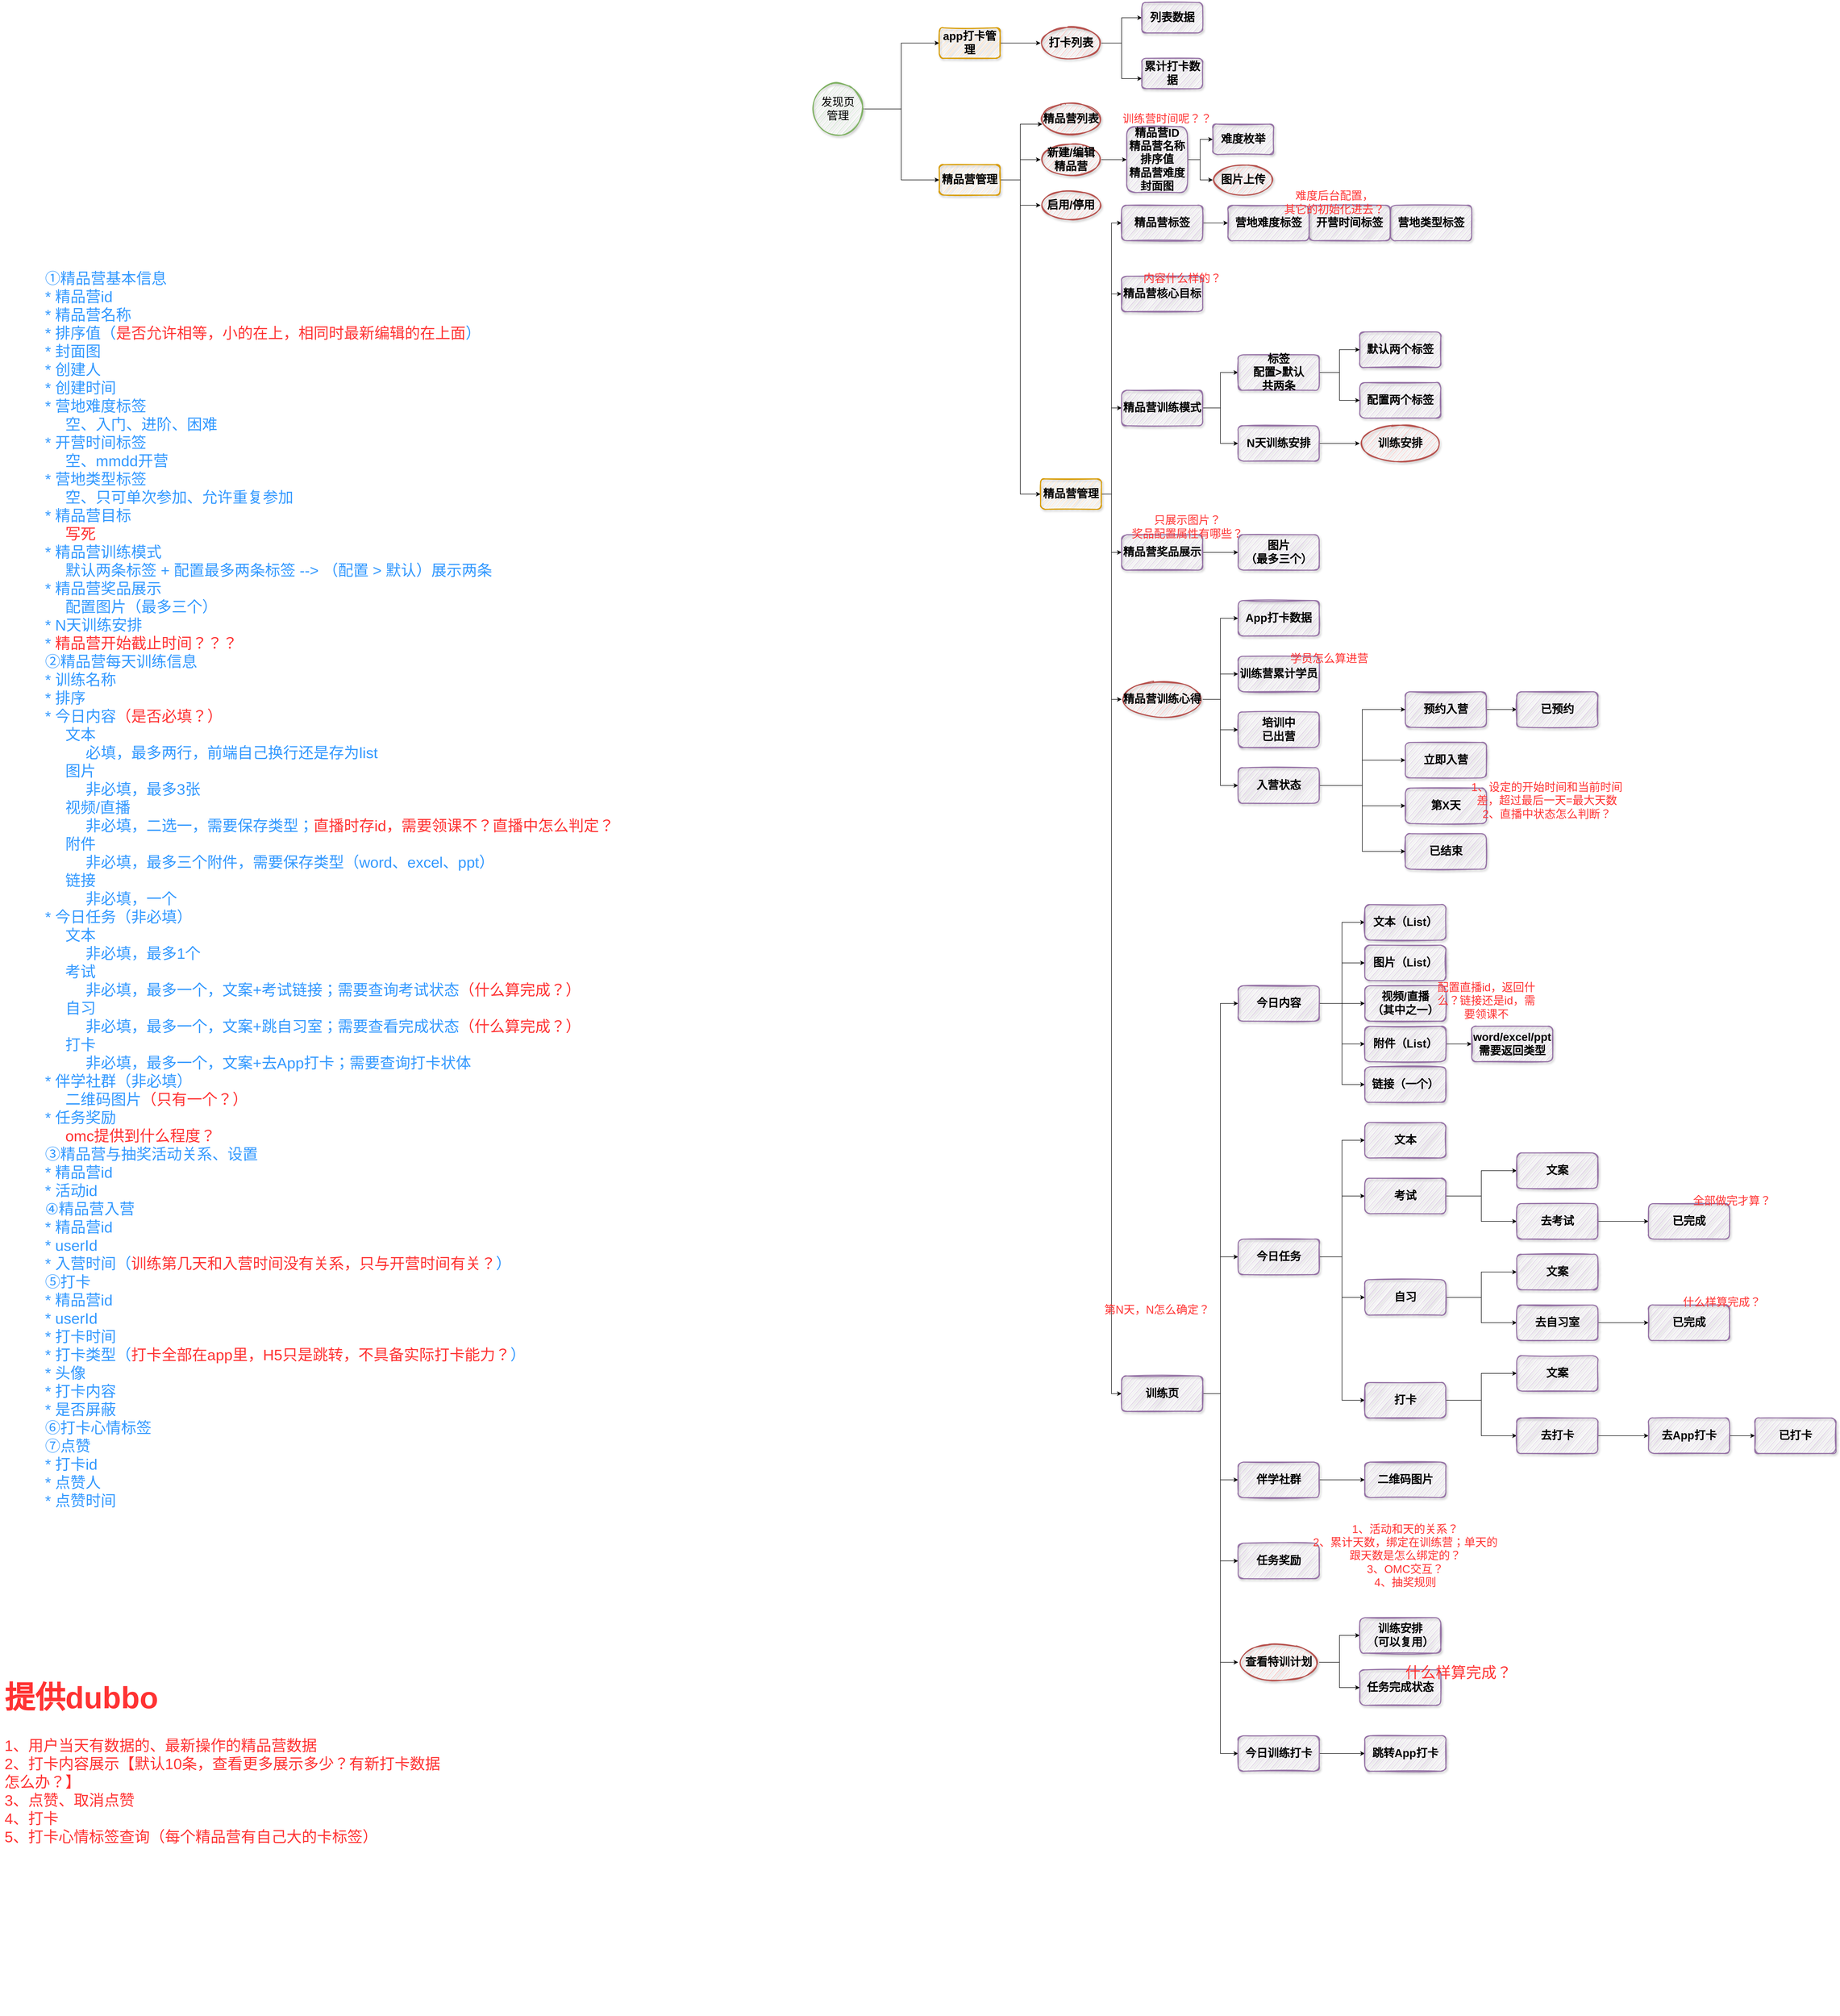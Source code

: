 <mxfile version="16.5.6" type="github">
  <diagram id="2Vl-29mJTYHd3rG5gsJs" name="Page-1">
    <mxGraphModel dx="3231" dy="913" grid="1" gridSize="10" guides="1" tooltips="1" connect="1" arrows="1" fold="1" page="1" pageScale="1" pageWidth="827" pageHeight="1169" math="0" shadow="0">
      <root>
        <mxCell id="0" />
        <mxCell id="1" parent="0" />
        <mxCell id="tsZCZAis8NTeMSvLRY_F-6" style="edgeStyle=orthogonalEdgeStyle;rounded=0;orthogonalLoop=1;jettySize=auto;html=1;exitX=1;exitY=0.5;exitDx=0;exitDy=0;exitPerimeter=0;entryX=0;entryY=0.5;entryDx=0;entryDy=0;fontSize=22;" edge="1" parent="1" source="tsZCZAis8NTeMSvLRY_F-12" target="tsZCZAis8NTeMSvLRY_F-4">
          <mxGeometry relative="1" as="geometry">
            <mxPoint x="690" y="630" as="sourcePoint" />
          </mxGeometry>
        </mxCell>
        <mxCell id="tsZCZAis8NTeMSvLRY_F-7" style="edgeStyle=orthogonalEdgeStyle;rounded=0;orthogonalLoop=1;jettySize=auto;html=1;exitX=1;exitY=0.5;exitDx=0;exitDy=0;exitPerimeter=0;entryX=0;entryY=0.5;entryDx=0;entryDy=0;fontSize=22;" edge="1" parent="1" source="tsZCZAis8NTeMSvLRY_F-12" target="tsZCZAis8NTeMSvLRY_F-2">
          <mxGeometry relative="1" as="geometry">
            <mxPoint x="690" y="630" as="sourcePoint" />
          </mxGeometry>
        </mxCell>
        <mxCell id="tsZCZAis8NTeMSvLRY_F-26" value="" style="edgeStyle=orthogonalEdgeStyle;rounded=0;orthogonalLoop=1;jettySize=auto;html=1;fontSize=22;" edge="1" parent="1" source="tsZCZAis8NTeMSvLRY_F-2" target="tsZCZAis8NTeMSvLRY_F-25">
          <mxGeometry relative="1" as="geometry">
            <Array as="points">
              <mxPoint x="920" y="810" />
              <mxPoint x="920" y="700" />
            </Array>
          </mxGeometry>
        </mxCell>
        <mxCell id="tsZCZAis8NTeMSvLRY_F-28" value="" style="edgeStyle=orthogonalEdgeStyle;rounded=0;orthogonalLoop=1;jettySize=auto;html=1;fontSize=22;" edge="1" parent="1" source="tsZCZAis8NTeMSvLRY_F-2" target="tsZCZAis8NTeMSvLRY_F-27">
          <mxGeometry relative="1" as="geometry" />
        </mxCell>
        <mxCell id="tsZCZAis8NTeMSvLRY_F-30" value="" style="edgeStyle=orthogonalEdgeStyle;rounded=0;orthogonalLoop=1;jettySize=auto;html=1;fontSize=22;" edge="1" parent="1" source="tsZCZAis8NTeMSvLRY_F-2" target="tsZCZAis8NTeMSvLRY_F-29">
          <mxGeometry relative="1" as="geometry">
            <Array as="points">
              <mxPoint x="920" y="810" />
              <mxPoint x="920" y="860" />
            </Array>
          </mxGeometry>
        </mxCell>
        <mxCell id="tsZCZAis8NTeMSvLRY_F-32" style="edgeStyle=orthogonalEdgeStyle;rounded=0;orthogonalLoop=1;jettySize=auto;html=1;exitX=1;exitY=0.5;exitDx=0;exitDy=0;fontSize=22;entryX=0;entryY=0.5;entryDx=0;entryDy=0;" edge="1" parent="1" source="tsZCZAis8NTeMSvLRY_F-2" target="tsZCZAis8NTeMSvLRY_F-33">
          <mxGeometry relative="1" as="geometry">
            <mxPoint x="960" y="940" as="targetPoint" />
          </mxGeometry>
        </mxCell>
        <mxCell id="tsZCZAis8NTeMSvLRY_F-2" value="精品营管理" style="rounded=1;whiteSpace=wrap;html=1;fillColor=#ffe6cc;strokeColor=#d79b00;strokeWidth=2;gradientColor=none;shadow=1;sketch=1;fontStyle=1;fontSize=22;" vertex="1" parent="1">
          <mxGeometry x="760" y="780" width="120" height="60" as="geometry" />
        </mxCell>
        <mxCell id="tsZCZAis8NTeMSvLRY_F-14" value="" style="edgeStyle=orthogonalEdgeStyle;rounded=0;orthogonalLoop=1;jettySize=auto;html=1;fontSize=22;" edge="1" parent="1" source="tsZCZAis8NTeMSvLRY_F-4" target="tsZCZAis8NTeMSvLRY_F-13">
          <mxGeometry relative="1" as="geometry" />
        </mxCell>
        <mxCell id="tsZCZAis8NTeMSvLRY_F-4" value="app打卡管理" style="rounded=1;whiteSpace=wrap;html=1;fontSize=22;fillColor=#ffe6cc;strokeColor=#d79b00;strokeWidth=2;gradientColor=none;shadow=1;sketch=1;fontStyle=1;" vertex="1" parent="1">
          <mxGeometry x="760" y="510" width="120" height="60" as="geometry" />
        </mxCell>
        <mxCell id="tsZCZAis8NTeMSvLRY_F-12" value="发现页&lt;br&gt;管理" style="strokeWidth=2;html=1;shape=mxgraph.flowchart.start_2;whiteSpace=wrap;shadow=1;sketch=1;fontSize=22;fillColor=#d5e8d4;strokeColor=#82b366;" vertex="1" parent="1">
          <mxGeometry x="510" y="620" width="100" height="100" as="geometry" />
        </mxCell>
        <mxCell id="tsZCZAis8NTeMSvLRY_F-16" value="" style="edgeStyle=orthogonalEdgeStyle;rounded=0;orthogonalLoop=1;jettySize=auto;html=1;fontSize=22;" edge="1" parent="1" source="tsZCZAis8NTeMSvLRY_F-13" target="tsZCZAis8NTeMSvLRY_F-15">
          <mxGeometry relative="1" as="geometry" />
        </mxCell>
        <mxCell id="tsZCZAis8NTeMSvLRY_F-18" value="" style="edgeStyle=orthogonalEdgeStyle;rounded=0;orthogonalLoop=1;jettySize=auto;html=1;fontSize=22;" edge="1" parent="1" source="tsZCZAis8NTeMSvLRY_F-13" target="tsZCZAis8NTeMSvLRY_F-17">
          <mxGeometry relative="1" as="geometry">
            <Array as="points">
              <mxPoint x="1120" y="540" />
              <mxPoint x="1120" y="610" />
            </Array>
          </mxGeometry>
        </mxCell>
        <mxCell id="tsZCZAis8NTeMSvLRY_F-13" value="打卡列表" style="ellipse;whiteSpace=wrap;html=1;fontSize=22;fillColor=#f8cecc;strokeColor=#b85450;rounded=1;strokeWidth=2;shadow=1;sketch=1;fontStyle=1;" vertex="1" parent="1">
          <mxGeometry x="960" y="510" width="120" height="60" as="geometry" />
        </mxCell>
        <mxCell id="tsZCZAis8NTeMSvLRY_F-15" value="列表数据" style="whiteSpace=wrap;html=1;fontSize=22;fillColor=#e1d5e7;strokeColor=#9673a6;rounded=1;strokeWidth=2;shadow=1;sketch=1;fontStyle=1;" vertex="1" parent="1">
          <mxGeometry x="1160" y="460" width="120" height="60" as="geometry" />
        </mxCell>
        <mxCell id="tsZCZAis8NTeMSvLRY_F-17" value="累计打卡数据" style="whiteSpace=wrap;html=1;fontSize=22;fillColor=#e1d5e7;strokeColor=#9673a6;rounded=1;strokeWidth=2;shadow=1;sketch=1;fontStyle=1;" vertex="1" parent="1">
          <mxGeometry x="1160" y="570" width="120" height="60" as="geometry" />
        </mxCell>
        <mxCell id="tsZCZAis8NTeMSvLRY_F-25" value="精品营列表" style="ellipse;whiteSpace=wrap;html=1;fontSize=22;fillColor=#f8cecc;strokeColor=#b85450;rounded=1;strokeWidth=2;shadow=1;sketch=1;fontStyle=1;" vertex="1" parent="1">
          <mxGeometry x="960" y="660" width="120" height="60" as="geometry" />
        </mxCell>
        <mxCell id="tsZCZAis8NTeMSvLRY_F-38" style="edgeStyle=orthogonalEdgeStyle;rounded=0;orthogonalLoop=1;jettySize=auto;html=1;exitX=1;exitY=0.5;exitDx=0;exitDy=0;fontSize=22;" edge="1" parent="1" source="tsZCZAis8NTeMSvLRY_F-27" target="tsZCZAis8NTeMSvLRY_F-35">
          <mxGeometry relative="1" as="geometry" />
        </mxCell>
        <mxCell id="tsZCZAis8NTeMSvLRY_F-27" value="新建/编辑&lt;br&gt;精品营" style="ellipse;whiteSpace=wrap;html=1;fontSize=22;fillColor=#f8cecc;strokeColor=#b85450;rounded=1;strokeWidth=2;shadow=1;sketch=1;fontStyle=1;" vertex="1" parent="1">
          <mxGeometry x="960" y="740" width="120" height="60" as="geometry" />
        </mxCell>
        <mxCell id="tsZCZAis8NTeMSvLRY_F-29" value="启用/停用" style="ellipse;whiteSpace=wrap;html=1;fontSize=22;fillColor=#f8cecc;strokeColor=#b85450;rounded=1;strokeWidth=2;shadow=1;sketch=1;fontStyle=1;" vertex="1" parent="1">
          <mxGeometry x="960" y="830" width="120" height="60" as="geometry" />
        </mxCell>
        <mxCell id="tsZCZAis8NTeMSvLRY_F-93" style="edgeStyle=orthogonalEdgeStyle;rounded=0;orthogonalLoop=1;jettySize=auto;html=1;exitX=1;exitY=0.5;exitDx=0;exitDy=0;entryX=0;entryY=0.5;entryDx=0;entryDy=0;fontSize=22;fontColor=#FF3333;" edge="1" parent="1" source="tsZCZAis8NTeMSvLRY_F-33" target="tsZCZAis8NTeMSvLRY_F-45">
          <mxGeometry relative="1" as="geometry" />
        </mxCell>
        <mxCell id="tsZCZAis8NTeMSvLRY_F-94" style="edgeStyle=orthogonalEdgeStyle;rounded=0;orthogonalLoop=1;jettySize=auto;html=1;exitX=1;exitY=0.5;exitDx=0;exitDy=0;entryX=0;entryY=0.5;entryDx=0;entryDy=0;fontSize=22;fontColor=#FF3333;" edge="1" parent="1" source="tsZCZAis8NTeMSvLRY_F-33" target="tsZCZAis8NTeMSvLRY_F-41">
          <mxGeometry relative="1" as="geometry" />
        </mxCell>
        <mxCell id="tsZCZAis8NTeMSvLRY_F-95" style="edgeStyle=orthogonalEdgeStyle;rounded=0;orthogonalLoop=1;jettySize=auto;html=1;exitX=1;exitY=0.5;exitDx=0;exitDy=0;entryX=0;entryY=0.5;entryDx=0;entryDy=0;fontSize=22;fontColor=#FF3333;" edge="1" parent="1" source="tsZCZAis8NTeMSvLRY_F-33" target="tsZCZAis8NTeMSvLRY_F-42">
          <mxGeometry relative="1" as="geometry" />
        </mxCell>
        <mxCell id="tsZCZAis8NTeMSvLRY_F-96" style="edgeStyle=orthogonalEdgeStyle;rounded=0;orthogonalLoop=1;jettySize=auto;html=1;exitX=1;exitY=0.5;exitDx=0;exitDy=0;entryX=0;entryY=0.5;entryDx=0;entryDy=0;fontSize=22;fontColor=#FF3333;" edge="1" parent="1" source="tsZCZAis8NTeMSvLRY_F-33" target="tsZCZAis8NTeMSvLRY_F-43">
          <mxGeometry relative="1" as="geometry" />
        </mxCell>
        <mxCell id="tsZCZAis8NTeMSvLRY_F-97" style="edgeStyle=orthogonalEdgeStyle;rounded=0;orthogonalLoop=1;jettySize=auto;html=1;exitX=1;exitY=0.5;exitDx=0;exitDy=0;entryX=0;entryY=0.5;entryDx=0;entryDy=0;fontSize=22;fontColor=#FF3333;" edge="1" parent="1" source="tsZCZAis8NTeMSvLRY_F-33" target="tsZCZAis8NTeMSvLRY_F-68">
          <mxGeometry relative="1" as="geometry" />
        </mxCell>
        <mxCell id="tsZCZAis8NTeMSvLRY_F-171" style="edgeStyle=orthogonalEdgeStyle;rounded=0;orthogonalLoop=1;jettySize=auto;html=1;exitX=1;exitY=0.5;exitDx=0;exitDy=0;entryX=0;entryY=0.5;entryDx=0;entryDy=0;fontSize=22;fontColor=#FF3333;" edge="1" parent="1" source="tsZCZAis8NTeMSvLRY_F-33" target="tsZCZAis8NTeMSvLRY_F-99">
          <mxGeometry relative="1" as="geometry" />
        </mxCell>
        <mxCell id="tsZCZAis8NTeMSvLRY_F-33" value="&lt;span&gt;精品营管理&lt;/span&gt;" style="rounded=1;whiteSpace=wrap;html=1;fontSize=22;fillColor=#ffe6cc;strokeColor=#d79b00;strokeWidth=2;gradientColor=none;shadow=1;sketch=1;fontStyle=1;" vertex="1" parent="1">
          <mxGeometry x="960" y="1400" width="120" height="60" as="geometry" />
        </mxCell>
        <mxCell id="tsZCZAis8NTeMSvLRY_F-39" style="edgeStyle=orthogonalEdgeStyle;rounded=0;orthogonalLoop=1;jettySize=auto;html=1;exitX=1;exitY=0.5;exitDx=0;exitDy=0;entryX=0;entryY=0.5;entryDx=0;entryDy=0;fontSize=22;" edge="1" parent="1" source="tsZCZAis8NTeMSvLRY_F-35" target="tsZCZAis8NTeMSvLRY_F-37">
          <mxGeometry relative="1" as="geometry" />
        </mxCell>
        <mxCell id="tsZCZAis8NTeMSvLRY_F-40" style="edgeStyle=orthogonalEdgeStyle;rounded=0;orthogonalLoop=1;jettySize=auto;html=1;exitX=1;exitY=0.5;exitDx=0;exitDy=0;entryX=0;entryY=0.5;entryDx=0;entryDy=0;fontSize=22;" edge="1" parent="1" source="tsZCZAis8NTeMSvLRY_F-35" target="tsZCZAis8NTeMSvLRY_F-36">
          <mxGeometry relative="1" as="geometry" />
        </mxCell>
        <mxCell id="tsZCZAis8NTeMSvLRY_F-35" value="精品营ID&lt;br&gt;精品营名称&lt;br&gt;排序值&lt;br&gt;精品营难度&lt;br&gt;封面图" style="whiteSpace=wrap;html=1;fontSize=22;fillColor=#e1d5e7;strokeColor=#9673a6;rounded=1;strokeWidth=2;shadow=1;sketch=1;fontStyle=1;" vertex="1" parent="1">
          <mxGeometry x="1130" y="705" width="120" height="130" as="geometry" />
        </mxCell>
        <mxCell id="tsZCZAis8NTeMSvLRY_F-36" value="图片上传" style="ellipse;whiteSpace=wrap;html=1;fontSize=22;fillColor=#f8cecc;strokeColor=#b85450;rounded=1;strokeWidth=2;shadow=1;sketch=1;fontStyle=1;" vertex="1" parent="1">
          <mxGeometry x="1300" y="780" width="120" height="60" as="geometry" />
        </mxCell>
        <mxCell id="tsZCZAis8NTeMSvLRY_F-37" value="难度枚举" style="whiteSpace=wrap;html=1;fontSize=22;fillColor=#e1d5e7;strokeColor=#9673a6;rounded=1;strokeWidth=2;shadow=1;sketch=1;fontStyle=1;" vertex="1" parent="1">
          <mxGeometry x="1300" y="700" width="120" height="60" as="geometry" />
        </mxCell>
        <mxCell id="tsZCZAis8NTeMSvLRY_F-41" value="精品营核心目标" style="whiteSpace=wrap;html=1;fontSize=22;fillColor=#e1d5e7;strokeColor=#9673a6;rounded=1;strokeWidth=2;shadow=1;sketch=1;fontStyle=1;" vertex="1" parent="1">
          <mxGeometry x="1120" y="1000" width="160" height="70" as="geometry" />
        </mxCell>
        <mxCell id="tsZCZAis8NTeMSvLRY_F-59" style="edgeStyle=orthogonalEdgeStyle;rounded=0;orthogonalLoop=1;jettySize=auto;html=1;exitX=1;exitY=0.5;exitDx=0;exitDy=0;entryX=0;entryY=0.5;entryDx=0;entryDy=0;fontSize=22;fontColor=#FF3333;" edge="1" parent="1" source="tsZCZAis8NTeMSvLRY_F-42" target="tsZCZAis8NTeMSvLRY_F-55">
          <mxGeometry relative="1" as="geometry" />
        </mxCell>
        <mxCell id="tsZCZAis8NTeMSvLRY_F-60" style="edgeStyle=orthogonalEdgeStyle;rounded=0;orthogonalLoop=1;jettySize=auto;html=1;exitX=1;exitY=0.5;exitDx=0;exitDy=0;entryX=0;entryY=0.5;entryDx=0;entryDy=0;fontSize=22;fontColor=#FF3333;" edge="1" parent="1" source="tsZCZAis8NTeMSvLRY_F-42" target="tsZCZAis8NTeMSvLRY_F-58">
          <mxGeometry relative="1" as="geometry" />
        </mxCell>
        <mxCell id="tsZCZAis8NTeMSvLRY_F-42" value="精品营训练模式" style="whiteSpace=wrap;html=1;fontSize=22;fillColor=#e1d5e7;strokeColor=#9673a6;rounded=1;strokeWidth=2;shadow=1;sketch=1;fontStyle=1;" vertex="1" parent="1">
          <mxGeometry x="1120" y="1225" width="160" height="70" as="geometry" />
        </mxCell>
        <mxCell id="tsZCZAis8NTeMSvLRY_F-62" style="edgeStyle=orthogonalEdgeStyle;rounded=0;orthogonalLoop=1;jettySize=auto;html=1;exitX=1;exitY=0.5;exitDx=0;exitDy=0;entryX=0;entryY=0.5;entryDx=0;entryDy=0;fontSize=22;fontColor=#FF3333;" edge="1" parent="1" source="tsZCZAis8NTeMSvLRY_F-43" target="tsZCZAis8NTeMSvLRY_F-61">
          <mxGeometry relative="1" as="geometry" />
        </mxCell>
        <mxCell id="tsZCZAis8NTeMSvLRY_F-43" value="精品营奖品展示" style="whiteSpace=wrap;html=1;fontSize=22;fillColor=#e1d5e7;strokeColor=#9673a6;rounded=1;strokeWidth=2;shadow=1;sketch=1;fontStyle=1;" vertex="1" parent="1">
          <mxGeometry x="1120" y="1510" width="160" height="70" as="geometry" />
        </mxCell>
        <mxCell id="tsZCZAis8NTeMSvLRY_F-49" value="" style="edgeStyle=orthogonalEdgeStyle;rounded=0;orthogonalLoop=1;jettySize=auto;html=1;fontSize=22;" edge="1" parent="1" source="tsZCZAis8NTeMSvLRY_F-45" target="tsZCZAis8NTeMSvLRY_F-46">
          <mxGeometry relative="1" as="geometry" />
        </mxCell>
        <mxCell id="tsZCZAis8NTeMSvLRY_F-45" value="精品营标签" style="whiteSpace=wrap;html=1;fontSize=22;fillColor=#e1d5e7;strokeColor=#9673a6;rounded=1;strokeWidth=2;shadow=1;sketch=1;fontStyle=1;" vertex="1" parent="1">
          <mxGeometry x="1120" y="860" width="160" height="70" as="geometry" />
        </mxCell>
        <mxCell id="tsZCZAis8NTeMSvLRY_F-46" value="营地难度标签" style="whiteSpace=wrap;html=1;fontSize=22;fillColor=#e1d5e7;strokeColor=#9673a6;rounded=1;strokeWidth=2;shadow=1;sketch=1;fontStyle=1;" vertex="1" parent="1">
          <mxGeometry x="1330" y="860" width="160" height="70" as="geometry" />
        </mxCell>
        <mxCell id="tsZCZAis8NTeMSvLRY_F-47" value="开营时间标签" style="whiteSpace=wrap;html=1;fontSize=22;fillColor=#e1d5e7;strokeColor=#9673a6;rounded=1;strokeWidth=2;shadow=1;sketch=1;fontStyle=1;" vertex="1" parent="1">
          <mxGeometry x="1490" y="860" width="160" height="70" as="geometry" />
        </mxCell>
        <mxCell id="tsZCZAis8NTeMSvLRY_F-48" value="营地类型标签" style="whiteSpace=wrap;html=1;fontSize=22;fillColor=#e1d5e7;strokeColor=#9673a6;rounded=1;strokeWidth=2;shadow=1;sketch=1;fontStyle=1;" vertex="1" parent="1">
          <mxGeometry x="1651" y="860" width="160" height="70" as="geometry" />
        </mxCell>
        <mxCell id="tsZCZAis8NTeMSvLRY_F-50" value="&lt;font color=&quot;#ff3333&quot;&gt;难度后台配置，&lt;br&gt;其它的初始化进去？&lt;/font&gt;" style="text;html=1;strokeColor=none;fillColor=none;align=center;verticalAlign=middle;whiteSpace=wrap;rounded=0;shadow=1;sketch=1;fontSize=22;" vertex="1" parent="1">
          <mxGeometry x="1430" y="850" width="220" height="10" as="geometry" />
        </mxCell>
        <mxCell id="tsZCZAis8NTeMSvLRY_F-51" style="edgeStyle=orthogonalEdgeStyle;rounded=0;orthogonalLoop=1;jettySize=auto;html=1;exitX=0.5;exitY=1;exitDx=0;exitDy=0;fontSize=22;fontColor=#FF3333;" edge="1" parent="1" source="tsZCZAis8NTeMSvLRY_F-50" target="tsZCZAis8NTeMSvLRY_F-50">
          <mxGeometry relative="1" as="geometry" />
        </mxCell>
        <mxCell id="tsZCZAis8NTeMSvLRY_F-52" value="&lt;font color=&quot;#ff3333&quot;&gt;内容什么样的？&lt;/font&gt;" style="text;html=1;strokeColor=none;fillColor=none;align=center;verticalAlign=middle;whiteSpace=wrap;rounded=0;shadow=1;sketch=1;fontSize=22;" vertex="1" parent="1">
          <mxGeometry x="1140" y="1000" width="200" height="10" as="geometry" />
        </mxCell>
        <mxCell id="tsZCZAis8NTeMSvLRY_F-53" value="默认两个标签" style="whiteSpace=wrap;html=1;fontSize=22;fillColor=#e1d5e7;strokeColor=#9673a6;rounded=1;strokeWidth=2;shadow=1;sketch=1;fontStyle=1;" vertex="1" parent="1">
          <mxGeometry x="1590" y="1110" width="160" height="70" as="geometry" />
        </mxCell>
        <mxCell id="tsZCZAis8NTeMSvLRY_F-54" value="配置两个标签" style="whiteSpace=wrap;html=1;fontSize=22;fillColor=#e1d5e7;strokeColor=#9673a6;rounded=1;strokeWidth=2;shadow=1;sketch=1;fontStyle=1;" vertex="1" parent="1">
          <mxGeometry x="1590" y="1210" width="160" height="70" as="geometry" />
        </mxCell>
        <mxCell id="tsZCZAis8NTeMSvLRY_F-56" style="edgeStyle=orthogonalEdgeStyle;rounded=0;orthogonalLoop=1;jettySize=auto;html=1;exitX=1;exitY=0.5;exitDx=0;exitDy=0;fontSize=22;fontColor=#FF3333;" edge="1" parent="1" source="tsZCZAis8NTeMSvLRY_F-55" target="tsZCZAis8NTeMSvLRY_F-53">
          <mxGeometry relative="1" as="geometry" />
        </mxCell>
        <mxCell id="tsZCZAis8NTeMSvLRY_F-57" style="edgeStyle=orthogonalEdgeStyle;rounded=0;orthogonalLoop=1;jettySize=auto;html=1;exitX=1;exitY=0.5;exitDx=0;exitDy=0;entryX=0;entryY=0.5;entryDx=0;entryDy=0;fontSize=22;fontColor=#FF3333;" edge="1" parent="1" source="tsZCZAis8NTeMSvLRY_F-55" target="tsZCZAis8NTeMSvLRY_F-54">
          <mxGeometry relative="1" as="geometry" />
        </mxCell>
        <mxCell id="tsZCZAis8NTeMSvLRY_F-55" value="标签&lt;br&gt;配置&amp;gt;默认&lt;br&gt;共两条" style="whiteSpace=wrap;html=1;fontSize=22;fillColor=#e1d5e7;strokeColor=#9673a6;rounded=1;strokeWidth=2;shadow=1;sketch=1;fontStyle=1;" vertex="1" parent="1">
          <mxGeometry x="1350" y="1155" width="160" height="70" as="geometry" />
        </mxCell>
        <mxCell id="tsZCZAis8NTeMSvLRY_F-92" style="edgeStyle=orthogonalEdgeStyle;rounded=0;orthogonalLoop=1;jettySize=auto;html=1;exitX=1;exitY=0.5;exitDx=0;exitDy=0;entryX=0;entryY=0.5;entryDx=0;entryDy=0;fontSize=22;fontColor=#FF3333;" edge="1" parent="1" source="tsZCZAis8NTeMSvLRY_F-58" target="tsZCZAis8NTeMSvLRY_F-91">
          <mxGeometry relative="1" as="geometry" />
        </mxCell>
        <mxCell id="tsZCZAis8NTeMSvLRY_F-58" value="N天训练安排" style="whiteSpace=wrap;html=1;fontSize=22;fillColor=#e1d5e7;strokeColor=#9673a6;rounded=1;strokeWidth=2;shadow=1;sketch=1;fontStyle=1;" vertex="1" parent="1">
          <mxGeometry x="1350" y="1295" width="160" height="70" as="geometry" />
        </mxCell>
        <mxCell id="tsZCZAis8NTeMSvLRY_F-61" value="图片&lt;br&gt;（最多三个）" style="whiteSpace=wrap;html=1;fontSize=22;fillColor=#e1d5e7;strokeColor=#9673a6;rounded=1;strokeWidth=2;shadow=1;sketch=1;fontStyle=1;" vertex="1" parent="1">
          <mxGeometry x="1350" y="1510" width="160" height="70" as="geometry" />
        </mxCell>
        <mxCell id="tsZCZAis8NTeMSvLRY_F-63" value="&lt;font color=&quot;#ff3333&quot;&gt;只展示图片？&lt;br&gt;奖品配置属性有哪些？&lt;br&gt;&lt;/font&gt;" style="text;html=1;strokeColor=none;fillColor=none;align=center;verticalAlign=middle;whiteSpace=wrap;rounded=0;shadow=1;sketch=1;fontSize=22;" vertex="1" parent="1">
          <mxGeometry x="1130" y="1490" width="240" height="10" as="geometry" />
        </mxCell>
        <mxCell id="tsZCZAis8NTeMSvLRY_F-72" style="edgeStyle=orthogonalEdgeStyle;rounded=0;orthogonalLoop=1;jettySize=auto;html=1;exitX=1;exitY=0.5;exitDx=0;exitDy=0;entryX=0;entryY=0.5;entryDx=0;entryDy=0;fontSize=22;fontColor=#FF3333;" edge="1" parent="1" source="tsZCZAis8NTeMSvLRY_F-68" target="tsZCZAis8NTeMSvLRY_F-69">
          <mxGeometry relative="1" as="geometry" />
        </mxCell>
        <mxCell id="tsZCZAis8NTeMSvLRY_F-73" style="edgeStyle=orthogonalEdgeStyle;rounded=0;orthogonalLoop=1;jettySize=auto;html=1;exitX=1;exitY=0.5;exitDx=0;exitDy=0;fontSize=22;fontColor=#FF3333;" edge="1" parent="1" source="tsZCZAis8NTeMSvLRY_F-68" target="tsZCZAis8NTeMSvLRY_F-70">
          <mxGeometry relative="1" as="geometry" />
        </mxCell>
        <mxCell id="tsZCZAis8NTeMSvLRY_F-75" style="edgeStyle=orthogonalEdgeStyle;rounded=0;orthogonalLoop=1;jettySize=auto;html=1;exitX=1;exitY=0.5;exitDx=0;exitDy=0;entryX=0;entryY=0.5;entryDx=0;entryDy=0;fontSize=22;fontColor=#FF3333;" edge="1" parent="1" source="tsZCZAis8NTeMSvLRY_F-68" target="tsZCZAis8NTeMSvLRY_F-74">
          <mxGeometry relative="1" as="geometry" />
        </mxCell>
        <mxCell id="tsZCZAis8NTeMSvLRY_F-84" style="edgeStyle=orthogonalEdgeStyle;rounded=0;orthogonalLoop=1;jettySize=auto;html=1;exitX=1;exitY=0.5;exitDx=0;exitDy=0;entryX=0;entryY=0.5;entryDx=0;entryDy=0;fontSize=22;fontColor=#FF3333;" edge="1" parent="1" source="tsZCZAis8NTeMSvLRY_F-68" target="tsZCZAis8NTeMSvLRY_F-83">
          <mxGeometry relative="1" as="geometry" />
        </mxCell>
        <mxCell id="tsZCZAis8NTeMSvLRY_F-68" value="精品营训练心得" style="ellipse;whiteSpace=wrap;html=1;fontSize=22;fillColor=#f8cecc;strokeColor=#b85450;rounded=1;strokeWidth=2;shadow=1;sketch=1;fontStyle=1;" vertex="1" parent="1">
          <mxGeometry x="1120" y="1800" width="160" height="70" as="geometry" />
        </mxCell>
        <mxCell id="tsZCZAis8NTeMSvLRY_F-69" value="App打卡数据" style="whiteSpace=wrap;html=1;fontSize=22;fillColor=#e1d5e7;strokeColor=#9673a6;rounded=1;strokeWidth=2;shadow=1;sketch=1;fontStyle=1;" vertex="1" parent="1">
          <mxGeometry x="1350" y="1640" width="160" height="70" as="geometry" />
        </mxCell>
        <mxCell id="tsZCZAis8NTeMSvLRY_F-70" value="训练营累计学员" style="whiteSpace=wrap;html=1;fontSize=22;fillColor=#e1d5e7;strokeColor=#9673a6;rounded=1;strokeWidth=2;shadow=1;sketch=1;fontStyle=1;" vertex="1" parent="1">
          <mxGeometry x="1350" y="1750" width="160" height="70" as="geometry" />
        </mxCell>
        <mxCell id="tsZCZAis8NTeMSvLRY_F-71" value="学员怎么算进营" style="text;html=1;strokeColor=none;fillColor=none;align=center;verticalAlign=middle;whiteSpace=wrap;rounded=0;shadow=1;sketch=1;fontSize=22;fontColor=#FF3333;" vertex="1" parent="1">
          <mxGeometry x="1450" y="1740" width="160" height="30" as="geometry" />
        </mxCell>
        <mxCell id="tsZCZAis8NTeMSvLRY_F-74" value="培训中&lt;br&gt;已出营" style="whiteSpace=wrap;html=1;fontSize=22;fillColor=#e1d5e7;strokeColor=#9673a6;rounded=1;strokeWidth=2;shadow=1;sketch=1;fontStyle=1;" vertex="1" parent="1">
          <mxGeometry x="1350" y="1860" width="160" height="70" as="geometry" />
        </mxCell>
        <mxCell id="tsZCZAis8NTeMSvLRY_F-89" style="edgeStyle=orthogonalEdgeStyle;rounded=0;orthogonalLoop=1;jettySize=auto;html=1;exitX=1;exitY=0.5;exitDx=0;exitDy=0;fontSize=22;fontColor=#FF3333;" edge="1" parent="1" source="tsZCZAis8NTeMSvLRY_F-76" target="tsZCZAis8NTeMSvLRY_F-80">
          <mxGeometry relative="1" as="geometry" />
        </mxCell>
        <mxCell id="tsZCZAis8NTeMSvLRY_F-76" value="预约入营" style="whiteSpace=wrap;html=1;fontSize=22;fillColor=#e1d5e7;strokeColor=#9673a6;rounded=1;strokeWidth=2;shadow=1;sketch=1;fontStyle=1;" vertex="1" parent="1">
          <mxGeometry x="1680" y="1820" width="160" height="70" as="geometry" />
        </mxCell>
        <mxCell id="tsZCZAis8NTeMSvLRY_F-77" value="立即入营" style="whiteSpace=wrap;html=1;fontSize=22;fillColor=#e1d5e7;strokeColor=#9673a6;rounded=1;strokeWidth=2;shadow=1;sketch=1;fontStyle=1;" vertex="1" parent="1">
          <mxGeometry x="1680" y="1920" width="160" height="70" as="geometry" />
        </mxCell>
        <mxCell id="tsZCZAis8NTeMSvLRY_F-78" value="第X天" style="whiteSpace=wrap;html=1;fontSize=22;fillColor=#e1d5e7;strokeColor=#9673a6;rounded=1;strokeWidth=2;shadow=1;sketch=1;fontStyle=1;" vertex="1" parent="1">
          <mxGeometry x="1680" y="2010" width="160" height="70" as="geometry" />
        </mxCell>
        <mxCell id="tsZCZAis8NTeMSvLRY_F-79" value="已结束" style="whiteSpace=wrap;html=1;fontSize=22;fillColor=#e1d5e7;strokeColor=#9673a6;rounded=1;strokeWidth=2;shadow=1;sketch=1;fontStyle=1;" vertex="1" parent="1">
          <mxGeometry x="1680" y="2100" width="160" height="70" as="geometry" />
        </mxCell>
        <mxCell id="tsZCZAis8NTeMSvLRY_F-80" value="已预约" style="whiteSpace=wrap;html=1;fontSize=22;fillColor=#e1d5e7;strokeColor=#9673a6;rounded=1;strokeWidth=2;shadow=1;sketch=1;fontStyle=1;" vertex="1" parent="1">
          <mxGeometry x="1900" y="1820" width="160" height="70" as="geometry" />
        </mxCell>
        <mxCell id="tsZCZAis8NTeMSvLRY_F-82" value="训练营时间呢？？" style="text;html=1;strokeColor=none;fillColor=none;align=center;verticalAlign=middle;whiteSpace=wrap;rounded=0;shadow=1;sketch=1;fontSize=22;fontColor=#FF3333;" vertex="1" parent="1">
          <mxGeometry x="1120" y="690" width="180" as="geometry" />
        </mxCell>
        <mxCell id="tsZCZAis8NTeMSvLRY_F-85" style="edgeStyle=orthogonalEdgeStyle;rounded=0;orthogonalLoop=1;jettySize=auto;html=1;exitX=1;exitY=0.5;exitDx=0;exitDy=0;entryX=0;entryY=0.5;entryDx=0;entryDy=0;fontSize=22;fontColor=#FF3333;" edge="1" parent="1" source="tsZCZAis8NTeMSvLRY_F-83" target="tsZCZAis8NTeMSvLRY_F-76">
          <mxGeometry relative="1" as="geometry" />
        </mxCell>
        <mxCell id="tsZCZAis8NTeMSvLRY_F-86" style="edgeStyle=orthogonalEdgeStyle;rounded=0;orthogonalLoop=1;jettySize=auto;html=1;exitX=1;exitY=0.5;exitDx=0;exitDy=0;entryX=0;entryY=0.5;entryDx=0;entryDy=0;fontSize=22;fontColor=#FF3333;" edge="1" parent="1" source="tsZCZAis8NTeMSvLRY_F-83" target="tsZCZAis8NTeMSvLRY_F-77">
          <mxGeometry relative="1" as="geometry" />
        </mxCell>
        <mxCell id="tsZCZAis8NTeMSvLRY_F-87" style="edgeStyle=orthogonalEdgeStyle;rounded=0;orthogonalLoop=1;jettySize=auto;html=1;exitX=1;exitY=0.5;exitDx=0;exitDy=0;entryX=0;entryY=0.5;entryDx=0;entryDy=0;fontSize=22;fontColor=#FF3333;" edge="1" parent="1" source="tsZCZAis8NTeMSvLRY_F-83" target="tsZCZAis8NTeMSvLRY_F-78">
          <mxGeometry relative="1" as="geometry" />
        </mxCell>
        <mxCell id="tsZCZAis8NTeMSvLRY_F-88" style="edgeStyle=orthogonalEdgeStyle;rounded=0;orthogonalLoop=1;jettySize=auto;html=1;exitX=1;exitY=0.5;exitDx=0;exitDy=0;entryX=0;entryY=0.5;entryDx=0;entryDy=0;fontSize=22;fontColor=#FF3333;" edge="1" parent="1" source="tsZCZAis8NTeMSvLRY_F-83" target="tsZCZAis8NTeMSvLRY_F-79">
          <mxGeometry relative="1" as="geometry" />
        </mxCell>
        <mxCell id="tsZCZAis8NTeMSvLRY_F-83" value="入营状态" style="whiteSpace=wrap;html=1;fontSize=22;fillColor=#e1d5e7;strokeColor=#9673a6;rounded=1;strokeWidth=2;shadow=1;sketch=1;fontStyle=1;" vertex="1" parent="1">
          <mxGeometry x="1350" y="1970" width="160" height="70" as="geometry" />
        </mxCell>
        <mxCell id="tsZCZAis8NTeMSvLRY_F-90" value="1、设定的开始时间和当前时间差，超过最后一天=最大天数&lt;br&gt;2、直播中状态怎么判断？" style="text;html=1;strokeColor=none;fillColor=none;align=center;verticalAlign=middle;whiteSpace=wrap;rounded=0;shadow=1;sketch=1;fontSize=22;fontColor=#FF3333;" vertex="1" parent="1">
          <mxGeometry x="1800" y="2020" width="319" height="30" as="geometry" />
        </mxCell>
        <mxCell id="tsZCZAis8NTeMSvLRY_F-91" value="训练安排" style="ellipse;whiteSpace=wrap;html=1;fontSize=22;fillColor=#f8cecc;strokeColor=#b85450;rounded=1;strokeWidth=2;shadow=1;sketch=1;fontStyle=1;" vertex="1" parent="1">
          <mxGeometry x="1590" y="1295" width="160" height="70" as="geometry" />
        </mxCell>
        <mxCell id="tsZCZAis8NTeMSvLRY_F-166" style="edgeStyle=orthogonalEdgeStyle;rounded=0;orthogonalLoop=1;jettySize=auto;html=1;exitX=1;exitY=0.5;exitDx=0;exitDy=0;entryX=0;entryY=0.5;entryDx=0;entryDy=0;fontSize=22;fontColor=#FF3333;" edge="1" parent="1" source="tsZCZAis8NTeMSvLRY_F-99" target="tsZCZAis8NTeMSvLRY_F-100">
          <mxGeometry relative="1" as="geometry" />
        </mxCell>
        <mxCell id="tsZCZAis8NTeMSvLRY_F-167" style="edgeStyle=orthogonalEdgeStyle;rounded=0;orthogonalLoop=1;jettySize=auto;html=1;exitX=1;exitY=0.5;exitDx=0;exitDy=0;entryX=0;entryY=0.5;entryDx=0;entryDy=0;fontSize=22;fontColor=#FF3333;" edge="1" parent="1" source="tsZCZAis8NTeMSvLRY_F-99" target="tsZCZAis8NTeMSvLRY_F-101">
          <mxGeometry relative="1" as="geometry" />
        </mxCell>
        <mxCell id="tsZCZAis8NTeMSvLRY_F-168" style="edgeStyle=orthogonalEdgeStyle;rounded=0;orthogonalLoop=1;jettySize=auto;html=1;exitX=1;exitY=0.5;exitDx=0;exitDy=0;entryX=0;entryY=0.5;entryDx=0;entryDy=0;fontSize=22;fontColor=#FF3333;" edge="1" parent="1" source="tsZCZAis8NTeMSvLRY_F-99" target="tsZCZAis8NTeMSvLRY_F-102">
          <mxGeometry relative="1" as="geometry" />
        </mxCell>
        <mxCell id="tsZCZAis8NTeMSvLRY_F-169" style="edgeStyle=orthogonalEdgeStyle;rounded=0;orthogonalLoop=1;jettySize=auto;html=1;exitX=1;exitY=0.5;exitDx=0;exitDy=0;entryX=0;entryY=0.5;entryDx=0;entryDy=0;fontSize=22;fontColor=#FF3333;" edge="1" parent="1" source="tsZCZAis8NTeMSvLRY_F-99" target="tsZCZAis8NTeMSvLRY_F-103">
          <mxGeometry relative="1" as="geometry" />
        </mxCell>
        <mxCell id="tsZCZAis8NTeMSvLRY_F-170" style="edgeStyle=orthogonalEdgeStyle;rounded=0;orthogonalLoop=1;jettySize=auto;html=1;exitX=1;exitY=0.5;exitDx=0;exitDy=0;entryX=0;entryY=0.5;entryDx=0;entryDy=0;fontSize=22;fontColor=#FF3333;" edge="1" parent="1" source="tsZCZAis8NTeMSvLRY_F-99" target="tsZCZAis8NTeMSvLRY_F-158">
          <mxGeometry relative="1" as="geometry" />
        </mxCell>
        <mxCell id="tsZCZAis8NTeMSvLRY_F-173" style="edgeStyle=orthogonalEdgeStyle;rounded=0;orthogonalLoop=1;jettySize=auto;html=1;exitX=1;exitY=0.5;exitDx=0;exitDy=0;entryX=0;entryY=0.5;entryDx=0;entryDy=0;fontSize=22;fontColor=#FF3333;" edge="1" parent="1" source="tsZCZAis8NTeMSvLRY_F-99" target="tsZCZAis8NTeMSvLRY_F-159">
          <mxGeometry relative="1" as="geometry" />
        </mxCell>
        <mxCell id="tsZCZAis8NTeMSvLRY_F-99" value="训练页" style="whiteSpace=wrap;html=1;fontSize=22;fillColor=#e1d5e7;strokeColor=#9673a6;rounded=1;strokeWidth=2;shadow=1;sketch=1;fontStyle=1;" vertex="1" parent="1">
          <mxGeometry x="1120" y="3170" width="160" height="70" as="geometry" />
        </mxCell>
        <mxCell id="tsZCZAis8NTeMSvLRY_F-109" style="edgeStyle=orthogonalEdgeStyle;rounded=0;orthogonalLoop=1;jettySize=auto;html=1;exitX=1;exitY=0.5;exitDx=0;exitDy=0;entryX=0;entryY=0.5;entryDx=0;entryDy=0;fontSize=22;fontColor=#FF3333;" edge="1" parent="1" source="tsZCZAis8NTeMSvLRY_F-100" target="tsZCZAis8NTeMSvLRY_F-104">
          <mxGeometry relative="1" as="geometry" />
        </mxCell>
        <mxCell id="tsZCZAis8NTeMSvLRY_F-110" style="edgeStyle=orthogonalEdgeStyle;rounded=0;orthogonalLoop=1;jettySize=auto;html=1;exitX=1;exitY=0.5;exitDx=0;exitDy=0;entryX=0;entryY=0.5;entryDx=0;entryDy=0;fontSize=22;fontColor=#FF3333;" edge="1" parent="1" source="tsZCZAis8NTeMSvLRY_F-100" target="tsZCZAis8NTeMSvLRY_F-105">
          <mxGeometry relative="1" as="geometry" />
        </mxCell>
        <mxCell id="tsZCZAis8NTeMSvLRY_F-111" style="edgeStyle=orthogonalEdgeStyle;rounded=0;orthogonalLoop=1;jettySize=auto;html=1;exitX=1;exitY=0.5;exitDx=0;exitDy=0;entryX=0;entryY=0.5;entryDx=0;entryDy=0;fontSize=22;fontColor=#FF3333;" edge="1" parent="1" source="tsZCZAis8NTeMSvLRY_F-100" target="tsZCZAis8NTeMSvLRY_F-106">
          <mxGeometry relative="1" as="geometry" />
        </mxCell>
        <mxCell id="tsZCZAis8NTeMSvLRY_F-112" style="edgeStyle=orthogonalEdgeStyle;rounded=0;orthogonalLoop=1;jettySize=auto;html=1;exitX=1;exitY=0.5;exitDx=0;exitDy=0;entryX=0;entryY=0.5;entryDx=0;entryDy=0;fontSize=22;fontColor=#FF3333;" edge="1" parent="1" source="tsZCZAis8NTeMSvLRY_F-100" target="tsZCZAis8NTeMSvLRY_F-107">
          <mxGeometry relative="1" as="geometry" />
        </mxCell>
        <mxCell id="tsZCZAis8NTeMSvLRY_F-113" style="edgeStyle=orthogonalEdgeStyle;rounded=0;orthogonalLoop=1;jettySize=auto;html=1;exitX=1;exitY=0.5;exitDx=0;exitDy=0;entryX=0;entryY=0.5;entryDx=0;entryDy=0;fontSize=22;fontColor=#FF3333;" edge="1" parent="1" source="tsZCZAis8NTeMSvLRY_F-100" target="tsZCZAis8NTeMSvLRY_F-108">
          <mxGeometry relative="1" as="geometry" />
        </mxCell>
        <mxCell id="tsZCZAis8NTeMSvLRY_F-100" value="今日内容" style="whiteSpace=wrap;html=1;fontSize=22;fillColor=#e1d5e7;strokeColor=#9673a6;rounded=1;strokeWidth=2;shadow=1;sketch=1;fontStyle=1;" vertex="1" parent="1">
          <mxGeometry x="1350" y="2400" width="160" height="70" as="geometry" />
        </mxCell>
        <mxCell id="tsZCZAis8NTeMSvLRY_F-149" style="edgeStyle=orthogonalEdgeStyle;rounded=0;orthogonalLoop=1;jettySize=auto;html=1;exitX=1;exitY=0.5;exitDx=0;exitDy=0;entryX=0;entryY=0.5;entryDx=0;entryDy=0;fontSize=22;fontColor=#FF3333;" edge="1" parent="1" source="tsZCZAis8NTeMSvLRY_F-101" target="tsZCZAis8NTeMSvLRY_F-119">
          <mxGeometry relative="1" as="geometry" />
        </mxCell>
        <mxCell id="tsZCZAis8NTeMSvLRY_F-150" style="edgeStyle=orthogonalEdgeStyle;rounded=0;orthogonalLoop=1;jettySize=auto;html=1;exitX=1;exitY=0.5;exitDx=0;exitDy=0;entryX=0;entryY=0.5;entryDx=0;entryDy=0;fontSize=22;fontColor=#FF3333;" edge="1" parent="1" source="tsZCZAis8NTeMSvLRY_F-101" target="tsZCZAis8NTeMSvLRY_F-120">
          <mxGeometry relative="1" as="geometry" />
        </mxCell>
        <mxCell id="tsZCZAis8NTeMSvLRY_F-151" style="edgeStyle=orthogonalEdgeStyle;rounded=0;orthogonalLoop=1;jettySize=auto;html=1;exitX=1;exitY=0.5;exitDx=0;exitDy=0;entryX=0;entryY=0.5;entryDx=0;entryDy=0;fontSize=22;fontColor=#FF3333;" edge="1" parent="1" source="tsZCZAis8NTeMSvLRY_F-101" target="tsZCZAis8NTeMSvLRY_F-121">
          <mxGeometry relative="1" as="geometry" />
        </mxCell>
        <mxCell id="tsZCZAis8NTeMSvLRY_F-152" style="edgeStyle=orthogonalEdgeStyle;rounded=0;orthogonalLoop=1;jettySize=auto;html=1;exitX=1;exitY=0.5;exitDx=0;exitDy=0;entryX=0;entryY=0.5;entryDx=0;entryDy=0;fontSize=22;fontColor=#FF3333;" edge="1" parent="1" source="tsZCZAis8NTeMSvLRY_F-101" target="tsZCZAis8NTeMSvLRY_F-122">
          <mxGeometry relative="1" as="geometry" />
        </mxCell>
        <mxCell id="tsZCZAis8NTeMSvLRY_F-101" value="今日任务" style="whiteSpace=wrap;html=1;fontSize=22;fillColor=#e1d5e7;strokeColor=#9673a6;rounded=1;strokeWidth=2;shadow=1;sketch=1;fontStyle=1;" vertex="1" parent="1">
          <mxGeometry x="1350" y="2900" width="160" height="70" as="geometry" />
        </mxCell>
        <mxCell id="tsZCZAis8NTeMSvLRY_F-154" style="edgeStyle=orthogonalEdgeStyle;rounded=0;orthogonalLoop=1;jettySize=auto;html=1;exitX=1;exitY=0.5;exitDx=0;exitDy=0;entryX=0;entryY=0.5;entryDx=0;entryDy=0;fontSize=22;fontColor=#FF3333;" edge="1" parent="1" source="tsZCZAis8NTeMSvLRY_F-102" target="tsZCZAis8NTeMSvLRY_F-153">
          <mxGeometry relative="1" as="geometry" />
        </mxCell>
        <mxCell id="tsZCZAis8NTeMSvLRY_F-102" value="伴学社群" style="whiteSpace=wrap;html=1;fontSize=22;fillColor=#e1d5e7;strokeColor=#9673a6;rounded=1;strokeWidth=2;shadow=1;sketch=1;fontStyle=1;" vertex="1" parent="1">
          <mxGeometry x="1350" y="3340" width="160" height="70" as="geometry" />
        </mxCell>
        <mxCell id="tsZCZAis8NTeMSvLRY_F-103" value="任务奖励" style="whiteSpace=wrap;html=1;fontSize=22;fillColor=#e1d5e7;strokeColor=#9673a6;rounded=1;strokeWidth=2;shadow=1;sketch=1;fontStyle=1;" vertex="1" parent="1">
          <mxGeometry x="1350" y="3500" width="160" height="70" as="geometry" />
        </mxCell>
        <mxCell id="tsZCZAis8NTeMSvLRY_F-104" value="文本（List）" style="whiteSpace=wrap;html=1;fontSize=22;fillColor=#e1d5e7;strokeColor=#9673a6;rounded=1;strokeWidth=2;shadow=1;sketch=1;fontStyle=1;" vertex="1" parent="1">
          <mxGeometry x="1600" y="2240" width="160" height="70" as="geometry" />
        </mxCell>
        <mxCell id="tsZCZAis8NTeMSvLRY_F-105" value="图片（List）" style="whiteSpace=wrap;html=1;fontSize=22;fillColor=#e1d5e7;strokeColor=#9673a6;rounded=1;strokeWidth=2;shadow=1;sketch=1;fontStyle=1;" vertex="1" parent="1">
          <mxGeometry x="1600" y="2320" width="160" height="70" as="geometry" />
        </mxCell>
        <mxCell id="tsZCZAis8NTeMSvLRY_F-106" value="视频/直播&lt;br&gt;（其中之一）" style="whiteSpace=wrap;html=1;fontSize=22;fillColor=#e1d5e7;strokeColor=#9673a6;rounded=1;strokeWidth=2;shadow=1;sketch=1;fontStyle=1;" vertex="1" parent="1">
          <mxGeometry x="1600" y="2400" width="160" height="70" as="geometry" />
        </mxCell>
        <mxCell id="tsZCZAis8NTeMSvLRY_F-118" style="edgeStyle=orthogonalEdgeStyle;rounded=0;orthogonalLoop=1;jettySize=auto;html=1;exitX=1;exitY=0.5;exitDx=0;exitDy=0;fontSize=22;fontColor=#FF3333;" edge="1" parent="1" source="tsZCZAis8NTeMSvLRY_F-107" target="tsZCZAis8NTeMSvLRY_F-117">
          <mxGeometry relative="1" as="geometry" />
        </mxCell>
        <mxCell id="tsZCZAis8NTeMSvLRY_F-107" value="附件（List）" style="whiteSpace=wrap;html=1;fontSize=22;fillColor=#e1d5e7;strokeColor=#9673a6;rounded=1;strokeWidth=2;shadow=1;sketch=1;fontStyle=1;" vertex="1" parent="1">
          <mxGeometry x="1600" y="2480" width="160" height="70" as="geometry" />
        </mxCell>
        <mxCell id="tsZCZAis8NTeMSvLRY_F-108" value="链接（一个）" style="whiteSpace=wrap;html=1;fontSize=22;fillColor=#e1d5e7;strokeColor=#9673a6;rounded=1;strokeWidth=2;shadow=1;sketch=1;fontStyle=1;" vertex="1" parent="1">
          <mxGeometry x="1600" y="2560" width="160" height="70" as="geometry" />
        </mxCell>
        <mxCell id="tsZCZAis8NTeMSvLRY_F-114" value="配置直播id，返回什么？链接还是id，需要领课不" style="text;html=1;strokeColor=none;fillColor=none;align=center;verticalAlign=middle;whiteSpace=wrap;rounded=0;shadow=1;sketch=1;fontSize=22;fontColor=#FF3333;" vertex="1" parent="1">
          <mxGeometry x="1740" y="2380" width="200" height="100" as="geometry" />
        </mxCell>
        <mxCell id="tsZCZAis8NTeMSvLRY_F-117" value="word/excel/ppt&lt;br&gt;需要返回类型" style="whiteSpace=wrap;html=1;fontSize=22;fillColor=#e1d5e7;strokeColor=#9673a6;rounded=1;strokeWidth=2;shadow=1;sketch=1;fontStyle=1;" vertex="1" parent="1">
          <mxGeometry x="1811" y="2480" width="160" height="70" as="geometry" />
        </mxCell>
        <mxCell id="tsZCZAis8NTeMSvLRY_F-119" value="文本" style="whiteSpace=wrap;html=1;fontSize=22;fillColor=#e1d5e7;strokeColor=#9673a6;rounded=1;strokeWidth=2;shadow=1;sketch=1;fontStyle=1;" vertex="1" parent="1">
          <mxGeometry x="1600" y="2670" width="160" height="70" as="geometry" />
        </mxCell>
        <mxCell id="tsZCZAis8NTeMSvLRY_F-143" style="edgeStyle=orthogonalEdgeStyle;rounded=0;orthogonalLoop=1;jettySize=auto;html=1;exitX=1;exitY=0.5;exitDx=0;exitDy=0;entryX=0;entryY=0.5;entryDx=0;entryDy=0;fontSize=22;fontColor=#FF3333;" edge="1" parent="1" source="tsZCZAis8NTeMSvLRY_F-120" target="tsZCZAis8NTeMSvLRY_F-126">
          <mxGeometry relative="1" as="geometry" />
        </mxCell>
        <mxCell id="tsZCZAis8NTeMSvLRY_F-144" style="edgeStyle=orthogonalEdgeStyle;rounded=0;orthogonalLoop=1;jettySize=auto;html=1;exitX=1;exitY=0.5;exitDx=0;exitDy=0;entryX=0;entryY=0.5;entryDx=0;entryDy=0;fontSize=22;fontColor=#FF3333;" edge="1" parent="1" source="tsZCZAis8NTeMSvLRY_F-120" target="tsZCZAis8NTeMSvLRY_F-127">
          <mxGeometry relative="1" as="geometry" />
        </mxCell>
        <mxCell id="tsZCZAis8NTeMSvLRY_F-120" value="考试" style="whiteSpace=wrap;html=1;fontSize=22;fillColor=#e1d5e7;strokeColor=#9673a6;rounded=1;strokeWidth=2;shadow=1;sketch=1;fontStyle=1;" vertex="1" parent="1">
          <mxGeometry x="1600" y="2780" width="160" height="70" as="geometry" />
        </mxCell>
        <mxCell id="tsZCZAis8NTeMSvLRY_F-145" style="edgeStyle=orthogonalEdgeStyle;rounded=0;orthogonalLoop=1;jettySize=auto;html=1;exitX=1;exitY=0.5;exitDx=0;exitDy=0;entryX=0;entryY=0.5;entryDx=0;entryDy=0;fontSize=22;fontColor=#FF3333;" edge="1" parent="1" source="tsZCZAis8NTeMSvLRY_F-121" target="tsZCZAis8NTeMSvLRY_F-131">
          <mxGeometry relative="1" as="geometry" />
        </mxCell>
        <mxCell id="tsZCZAis8NTeMSvLRY_F-146" style="edgeStyle=orthogonalEdgeStyle;rounded=0;orthogonalLoop=1;jettySize=auto;html=1;exitX=1;exitY=0.5;exitDx=0;exitDy=0;entryX=0;entryY=0.5;entryDx=0;entryDy=0;fontSize=22;fontColor=#FF3333;" edge="1" parent="1" source="tsZCZAis8NTeMSvLRY_F-121" target="tsZCZAis8NTeMSvLRY_F-132">
          <mxGeometry relative="1" as="geometry" />
        </mxCell>
        <mxCell id="tsZCZAis8NTeMSvLRY_F-121" value="自习" style="whiteSpace=wrap;html=1;fontSize=22;fillColor=#e1d5e7;strokeColor=#9673a6;rounded=1;strokeWidth=2;shadow=1;sketch=1;fontStyle=1;" vertex="1" parent="1">
          <mxGeometry x="1600" y="2980" width="160" height="70" as="geometry" />
        </mxCell>
        <mxCell id="tsZCZAis8NTeMSvLRY_F-147" style="edgeStyle=orthogonalEdgeStyle;rounded=0;orthogonalLoop=1;jettySize=auto;html=1;exitX=1;exitY=0.5;exitDx=0;exitDy=0;entryX=0;entryY=0.5;entryDx=0;entryDy=0;fontSize=22;fontColor=#FF3333;" edge="1" parent="1" source="tsZCZAis8NTeMSvLRY_F-122" target="tsZCZAis8NTeMSvLRY_F-137">
          <mxGeometry relative="1" as="geometry" />
        </mxCell>
        <mxCell id="tsZCZAis8NTeMSvLRY_F-148" style="edgeStyle=orthogonalEdgeStyle;rounded=0;orthogonalLoop=1;jettySize=auto;html=1;exitX=1;exitY=0.5;exitDx=0;exitDy=0;entryX=0;entryY=0.5;entryDx=0;entryDy=0;fontSize=22;fontColor=#FF3333;" edge="1" parent="1" source="tsZCZAis8NTeMSvLRY_F-122" target="tsZCZAis8NTeMSvLRY_F-138">
          <mxGeometry relative="1" as="geometry" />
        </mxCell>
        <mxCell id="tsZCZAis8NTeMSvLRY_F-122" value="打卡" style="whiteSpace=wrap;html=1;fontSize=22;fillColor=#e1d5e7;strokeColor=#9673a6;rounded=1;strokeWidth=2;shadow=1;sketch=1;fontStyle=1;" vertex="1" parent="1">
          <mxGeometry x="1600" y="3183" width="160" height="70" as="geometry" />
        </mxCell>
        <mxCell id="tsZCZAis8NTeMSvLRY_F-126" value="文案" style="whiteSpace=wrap;html=1;fontSize=22;fillColor=#e1d5e7;strokeColor=#9673a6;rounded=1;strokeWidth=2;shadow=1;sketch=1;fontStyle=1;" vertex="1" parent="1">
          <mxGeometry x="1900" y="2730" width="160" height="70" as="geometry" />
        </mxCell>
        <mxCell id="tsZCZAis8NTeMSvLRY_F-130" style="edgeStyle=orthogonalEdgeStyle;rounded=0;orthogonalLoop=1;jettySize=auto;html=1;exitX=1;exitY=0.5;exitDx=0;exitDy=0;entryX=0;entryY=0.5;entryDx=0;entryDy=0;fontSize=22;fontColor=#FF3333;" edge="1" parent="1" source="tsZCZAis8NTeMSvLRY_F-127" target="tsZCZAis8NTeMSvLRY_F-128">
          <mxGeometry relative="1" as="geometry" />
        </mxCell>
        <mxCell id="tsZCZAis8NTeMSvLRY_F-127" value="去考试" style="whiteSpace=wrap;html=1;fontSize=22;fillColor=#e1d5e7;strokeColor=#9673a6;rounded=1;strokeWidth=2;shadow=1;sketch=1;fontStyle=1;" vertex="1" parent="1">
          <mxGeometry x="1900" y="2830" width="160" height="70" as="geometry" />
        </mxCell>
        <mxCell id="tsZCZAis8NTeMSvLRY_F-128" value="已完成" style="whiteSpace=wrap;html=1;fontSize=22;fillColor=#e1d5e7;strokeColor=#9673a6;rounded=1;strokeWidth=2;shadow=1;sketch=1;fontStyle=1;" vertex="1" parent="1">
          <mxGeometry x="2160" y="2830" width="160" height="70" as="geometry" />
        </mxCell>
        <mxCell id="tsZCZAis8NTeMSvLRY_F-129" value="全部做完才算？" style="text;html=1;strokeColor=none;fillColor=none;align=center;verticalAlign=middle;whiteSpace=wrap;rounded=0;shadow=1;sketch=1;fontSize=22;fontColor=#FF3333;" vertex="1" parent="1">
          <mxGeometry x="2240" y="2810" width="170" height="30" as="geometry" />
        </mxCell>
        <mxCell id="tsZCZAis8NTeMSvLRY_F-131" value="文案" style="whiteSpace=wrap;html=1;fontSize=22;fillColor=#e1d5e7;strokeColor=#9673a6;rounded=1;strokeWidth=2;shadow=1;sketch=1;fontStyle=1;" vertex="1" parent="1">
          <mxGeometry x="1900" y="2930" width="160" height="70" as="geometry" />
        </mxCell>
        <mxCell id="tsZCZAis8NTeMSvLRY_F-135" style="edgeStyle=orthogonalEdgeStyle;rounded=0;orthogonalLoop=1;jettySize=auto;html=1;exitX=1;exitY=0.5;exitDx=0;exitDy=0;entryX=0;entryY=0.5;entryDx=0;entryDy=0;fontSize=22;fontColor=#FF3333;" edge="1" parent="1" source="tsZCZAis8NTeMSvLRY_F-132" target="tsZCZAis8NTeMSvLRY_F-134">
          <mxGeometry relative="1" as="geometry" />
        </mxCell>
        <mxCell id="tsZCZAis8NTeMSvLRY_F-132" value="去自习室" style="whiteSpace=wrap;html=1;fontSize=22;fillColor=#e1d5e7;strokeColor=#9673a6;rounded=1;strokeWidth=2;shadow=1;sketch=1;fontStyle=1;" vertex="1" parent="1">
          <mxGeometry x="1900" y="3030" width="160" height="70" as="geometry" />
        </mxCell>
        <mxCell id="tsZCZAis8NTeMSvLRY_F-134" value="已完成" style="whiteSpace=wrap;html=1;fontSize=22;fillColor=#e1d5e7;strokeColor=#9673a6;rounded=1;strokeWidth=2;shadow=1;sketch=1;fontStyle=1;" vertex="1" parent="1">
          <mxGeometry x="2160" y="3030" width="160" height="70" as="geometry" />
        </mxCell>
        <mxCell id="tsZCZAis8NTeMSvLRY_F-136" value="什么样算完成？" style="text;html=1;strokeColor=none;fillColor=none;align=center;verticalAlign=middle;whiteSpace=wrap;rounded=0;shadow=1;sketch=1;fontSize=22;fontColor=#FF3333;" vertex="1" parent="1">
          <mxGeometry x="2220" y="3010" width="170" height="30" as="geometry" />
        </mxCell>
        <mxCell id="tsZCZAis8NTeMSvLRY_F-137" value="文案" style="whiteSpace=wrap;html=1;fontSize=22;fillColor=#e1d5e7;strokeColor=#9673a6;rounded=1;strokeWidth=2;shadow=1;sketch=1;fontStyle=1;" vertex="1" parent="1">
          <mxGeometry x="1900" y="3130" width="160" height="70" as="geometry" />
        </mxCell>
        <mxCell id="tsZCZAis8NTeMSvLRY_F-140" style="edgeStyle=orthogonalEdgeStyle;rounded=0;orthogonalLoop=1;jettySize=auto;html=1;exitX=1;exitY=0.5;exitDx=0;exitDy=0;entryX=0;entryY=0.5;entryDx=0;entryDy=0;fontSize=22;fontColor=#FF3333;" edge="1" parent="1" source="tsZCZAis8NTeMSvLRY_F-138" target="tsZCZAis8NTeMSvLRY_F-139">
          <mxGeometry relative="1" as="geometry" />
        </mxCell>
        <mxCell id="tsZCZAis8NTeMSvLRY_F-138" value="去打卡" style="whiteSpace=wrap;html=1;fontSize=22;fillColor=#e1d5e7;strokeColor=#9673a6;rounded=1;strokeWidth=2;shadow=1;sketch=1;fontStyle=1;" vertex="1" parent="1">
          <mxGeometry x="1900" y="3253" width="160" height="70" as="geometry" />
        </mxCell>
        <mxCell id="tsZCZAis8NTeMSvLRY_F-142" style="edgeStyle=orthogonalEdgeStyle;rounded=0;orthogonalLoop=1;jettySize=auto;html=1;exitX=1;exitY=0.5;exitDx=0;exitDy=0;entryX=0;entryY=0.5;entryDx=0;entryDy=0;fontSize=22;fontColor=#FF3333;" edge="1" parent="1" source="tsZCZAis8NTeMSvLRY_F-139" target="tsZCZAis8NTeMSvLRY_F-141">
          <mxGeometry relative="1" as="geometry" />
        </mxCell>
        <mxCell id="tsZCZAis8NTeMSvLRY_F-139" value="去App打卡" style="whiteSpace=wrap;html=1;fontSize=22;fillColor=#e1d5e7;strokeColor=#9673a6;rounded=1;strokeWidth=2;shadow=1;sketch=1;fontStyle=1;" vertex="1" parent="1">
          <mxGeometry x="2160" y="3253" width="160" height="70" as="geometry" />
        </mxCell>
        <mxCell id="tsZCZAis8NTeMSvLRY_F-141" value="已打卡" style="whiteSpace=wrap;html=1;fontSize=22;fillColor=#e1d5e7;strokeColor=#9673a6;rounded=1;strokeWidth=2;shadow=1;sketch=1;fontStyle=1;" vertex="1" parent="1">
          <mxGeometry x="2370" y="3253" width="160" height="70" as="geometry" />
        </mxCell>
        <mxCell id="tsZCZAis8NTeMSvLRY_F-153" value="二维码图片" style="whiteSpace=wrap;html=1;fontSize=22;fillColor=#e1d5e7;strokeColor=#9673a6;rounded=1;strokeWidth=2;shadow=1;sketch=1;fontStyle=1;" vertex="1" parent="1">
          <mxGeometry x="1600" y="3340" width="160" height="70" as="geometry" />
        </mxCell>
        <mxCell id="tsZCZAis8NTeMSvLRY_F-155" value="1、活动和天的关系？&lt;br&gt;2、累计天数，绑定在训练营；单天的跟天数是怎么绑定的？&lt;br&gt;3、OMC交互？&lt;br&gt;4、抽奖规则" style="text;html=1;strokeColor=none;fillColor=none;align=center;verticalAlign=middle;whiteSpace=wrap;rounded=0;shadow=1;sketch=1;fontSize=22;fontColor=#FF3333;" vertex="1" parent="1">
          <mxGeometry x="1490" y="3450" width="380" height="150" as="geometry" />
        </mxCell>
        <mxCell id="tsZCZAis8NTeMSvLRY_F-156" value="第N天，N怎么确定？" style="text;html=1;strokeColor=none;fillColor=none;align=center;verticalAlign=middle;whiteSpace=wrap;rounded=0;shadow=1;sketch=1;fontSize=22;fontColor=#FF3333;" vertex="1" parent="1">
          <mxGeometry x="1080" y="3030" width="220" height="20" as="geometry" />
        </mxCell>
        <mxCell id="tsZCZAis8NTeMSvLRY_F-164" style="edgeStyle=orthogonalEdgeStyle;rounded=0;orthogonalLoop=1;jettySize=auto;html=1;exitX=1;exitY=0.5;exitDx=0;exitDy=0;entryX=0;entryY=0.5;entryDx=0;entryDy=0;fontSize=22;fontColor=#FF3333;" edge="1" parent="1" source="tsZCZAis8NTeMSvLRY_F-158" target="tsZCZAis8NTeMSvLRY_F-162">
          <mxGeometry relative="1" as="geometry" />
        </mxCell>
        <mxCell id="tsZCZAis8NTeMSvLRY_F-165" style="edgeStyle=orthogonalEdgeStyle;rounded=0;orthogonalLoop=1;jettySize=auto;html=1;exitX=1;exitY=0.5;exitDx=0;exitDy=0;fontSize=22;fontColor=#FF3333;" edge="1" parent="1" source="tsZCZAis8NTeMSvLRY_F-158" target="tsZCZAis8NTeMSvLRY_F-163">
          <mxGeometry relative="1" as="geometry" />
        </mxCell>
        <mxCell id="tsZCZAis8NTeMSvLRY_F-158" value="查看特训计划" style="ellipse;whiteSpace=wrap;html=1;fontSize=22;fillColor=#f8cecc;strokeColor=#b85450;rounded=1;strokeWidth=2;shadow=1;sketch=1;fontStyle=1;" vertex="1" parent="1">
          <mxGeometry x="1350" y="3700" width="160" height="70" as="geometry" />
        </mxCell>
        <mxCell id="tsZCZAis8NTeMSvLRY_F-161" style="edgeStyle=orthogonalEdgeStyle;rounded=0;orthogonalLoop=1;jettySize=auto;html=1;exitX=1;exitY=0.5;exitDx=0;exitDy=0;fontSize=22;fontColor=#FF3333;" edge="1" parent="1" source="tsZCZAis8NTeMSvLRY_F-159" target="tsZCZAis8NTeMSvLRY_F-160">
          <mxGeometry relative="1" as="geometry" />
        </mxCell>
        <mxCell id="tsZCZAis8NTeMSvLRY_F-159" value="今日训练打卡" style="whiteSpace=wrap;html=1;fontSize=22;fillColor=#e1d5e7;strokeColor=#9673a6;rounded=1;strokeWidth=2;shadow=1;sketch=1;fontStyle=1;" vertex="1" parent="1">
          <mxGeometry x="1350" y="3880" width="160" height="70" as="geometry" />
        </mxCell>
        <mxCell id="tsZCZAis8NTeMSvLRY_F-160" value="跳转App打卡" style="whiteSpace=wrap;html=1;fontSize=22;fillColor=#e1d5e7;strokeColor=#9673a6;rounded=1;strokeWidth=2;shadow=1;sketch=1;fontStyle=1;" vertex="1" parent="1">
          <mxGeometry x="1600" y="3880" width="160" height="70" as="geometry" />
        </mxCell>
        <mxCell id="tsZCZAis8NTeMSvLRY_F-162" value="训练安排&lt;br&gt;（可以复用）" style="whiteSpace=wrap;html=1;fontSize=22;fillColor=#e1d5e7;strokeColor=#9673a6;rounded=1;strokeWidth=2;shadow=1;sketch=1;fontStyle=1;" vertex="1" parent="1">
          <mxGeometry x="1590" y="3647" width="160" height="70" as="geometry" />
        </mxCell>
        <mxCell id="tsZCZAis8NTeMSvLRY_F-163" value="任务完成状态" style="whiteSpace=wrap;html=1;fontSize=22;fillColor=#e1d5e7;strokeColor=#9673a6;rounded=1;strokeWidth=2;shadow=1;sketch=1;fontStyle=1;" vertex="1" parent="1">
          <mxGeometry x="1590" y="3750" width="160" height="70" as="geometry" />
        </mxCell>
        <mxCell id="tsZCZAis8NTeMSvLRY_F-175" value="&lt;font&gt;&lt;font color=&quot;#3399ff&quot; style=&quot;font-size: 30px&quot;&gt;①精品营基本信息&lt;br&gt;&lt;/font&gt;&lt;span style=&quot;color: rgb(51 , 153 , 255) ; font-size: 30px&quot;&gt;* 精品营id&lt;br&gt;&lt;/span&gt;&lt;span style=&quot;color: rgb(51 , 153 , 255) ; font-size: 30px&quot;&gt;* 精品营名称&lt;br&gt;&lt;/span&gt;&lt;span style=&quot;color: rgb(51 , 153 , 255) ; font-size: 30px&quot;&gt;* 排序值（&lt;/span&gt;&lt;span style=&quot;font-size: 30px&quot;&gt;是否允许相等，小的在上，相同时最新编辑的在上面&lt;/span&gt;&lt;span style=&quot;color: rgb(51 , 153 , 255) ; font-size: 30px&quot;&gt;）&lt;br&gt;&lt;/span&gt;&lt;span style=&quot;color: rgb(51 , 153 , 255) ; font-size: 30px&quot;&gt;* 封面图&lt;br&gt;&lt;/span&gt;&lt;span style=&quot;color: rgb(51 , 153 , 255) ; font-size: 30px&quot;&gt;* 创建人&lt;br&gt;&lt;/span&gt;&lt;span style=&quot;color: rgb(51 , 153 , 255) ; font-size: 30px&quot;&gt;* 创建时间&lt;/span&gt;&lt;br&gt;&lt;font color=&quot;#3399ff&quot; style=&quot;font-size: 30px&quot;&gt;* 营地难度标签&lt;/font&gt;&lt;br&gt;&lt;span style=&quot;font-size: 30px ; color: rgb(51 , 153 , 255)&quot;&gt;	&lt;/span&gt;&lt;/font&gt;&lt;blockquote style=&quot;margin: 0 0 0 40px ; border: none ; padding: 0px&quot;&gt;&lt;font&gt;&lt;font color=&quot;#3399ff&quot; style=&quot;font-size: 30px&quot;&gt;空、入门、进阶、困难&lt;/font&gt;&lt;/font&gt;&lt;/blockquote&gt;&lt;font&gt;&lt;font color=&quot;#3399ff&quot; style=&quot;font-size: 30px&quot;&gt;* 开营时间标签&lt;/font&gt;&lt;br&gt;&lt;span style=&quot;font-size: 30px ; color: rgb(51 , 153 , 255)&quot;&gt;	&lt;/span&gt;&lt;/font&gt;&lt;blockquote style=&quot;margin: 0 0 0 40px ; border: none ; padding: 0px&quot;&gt;&lt;font&gt;&lt;font color=&quot;#3399ff&quot; style=&quot;font-size: 30px&quot;&gt;空、mmdd开营&lt;/font&gt;&lt;/font&gt;&lt;/blockquote&gt;&lt;font&gt;&lt;font color=&quot;#3399ff&quot; style=&quot;font-size: 30px&quot;&gt;* 营地类型标签&lt;/font&gt;&lt;br&gt;&lt;span style=&quot;font-size: 30px ; color: rgb(51 , 153 , 255)&quot;&gt;	&lt;/span&gt;&lt;/font&gt;&lt;blockquote style=&quot;margin: 0 0 0 40px ; border: none ; padding: 0px&quot;&gt;&lt;font&gt;&lt;font color=&quot;#3399ff&quot; style=&quot;font-size: 30px&quot;&gt;空、只可单次参加、允许重复参加&lt;/font&gt;&lt;/font&gt;&lt;/blockquote&gt;&lt;font&gt;&lt;font color=&quot;#3399ff&quot; style=&quot;font-size: 30px&quot;&gt;* 精品营目标&lt;/font&gt;&lt;br&gt;&lt;span style=&quot;font-size: 30px ; color: rgb(51 , 153 , 255)&quot;&gt;	&lt;/span&gt;&lt;/font&gt;&lt;blockquote style=&quot;margin: 0 0 0 40px ; border: none ; padding: 0px&quot;&gt;&lt;font&gt;&lt;span style=&quot;font-size: 30px&quot;&gt;写死&lt;/span&gt;&lt;/font&gt;&lt;/blockquote&gt;&lt;font&gt;&lt;font color=&quot;#3399ff&quot; style=&quot;font-size: 30px&quot;&gt;* 精品营训练模式&lt;br&gt;&lt;/font&gt;&lt;span style=&quot;font-size: 30px&quot;&gt;	&lt;/span&gt;&lt;/font&gt;&lt;blockquote style=&quot;margin: 0 0 0 40px ; border: none ; padding: 0px&quot;&gt;&lt;font&gt;&lt;font color=&quot;#3399ff&quot; style=&quot;font-size: 30px&quot;&gt;默认两条标签 + 配置最多两条标签 --&amp;gt; （配置 &amp;gt; 默认）展示两条&lt;/font&gt;&lt;/font&gt;&lt;/blockquote&gt;&lt;font&gt;&lt;font color=&quot;#3399ff&quot; style=&quot;font-size: 30px&quot;&gt;* 精品营奖品展示&lt;br&gt;&lt;/font&gt;&lt;span style=&quot;font-size: 30px&quot;&gt;	&lt;/span&gt;&lt;/font&gt;&lt;blockquote style=&quot;margin: 0 0 0 40px ; border: none ; padding: 0px&quot;&gt;&lt;font&gt;&lt;font color=&quot;#3399ff&quot; style=&quot;font-size: 30px&quot;&gt;配置图片（最多三个）&lt;/font&gt;&lt;/font&gt;&lt;/blockquote&gt;&lt;font&gt;&lt;font color=&quot;#3399ff&quot; style=&quot;font-size: 30px&quot;&gt;* N天训练安排&lt;br&gt;* &lt;/font&gt;&lt;span style=&quot;font-size: 30px&quot;&gt;精品营开始截止时间？？？&lt;/span&gt;&lt;br&gt;&lt;font color=&quot;#3399ff&quot; style=&quot;font-size: 30px&quot;&gt;②精品营每天训练信息&lt;br&gt;* 训练名称&lt;br&gt;* 排序&lt;br&gt;* 今日内容&lt;/font&gt;&lt;font style=&quot;font-size: 30px&quot;&gt;（是否必填？）&lt;br&gt;&lt;/font&gt;&lt;/font&gt;&lt;blockquote style=&quot;margin: 0 0 0 40px ; border: none ; padding: 0px&quot;&gt;&lt;font&gt;&lt;font color=&quot;#3399ff&quot; style=&quot;font-size: 30px&quot;&gt;文本&lt;/font&gt;&lt;/font&gt;&lt;/blockquote&gt;&lt;blockquote style=&quot;margin: 0 0 0 40px ; border: none ; padding: 0px&quot;&gt;&lt;blockquote style=&quot;margin: 0 0 0 40px ; border: none ; padding: 0px&quot;&gt;&lt;font color=&quot;#3399ff&quot;&gt;&lt;span style=&quot;font-size: 30px&quot;&gt;必填，最多两行，前端自己换行还是存为list&lt;/span&gt;&lt;/font&gt;&lt;/blockquote&gt;&lt;/blockquote&gt;&lt;blockquote style=&quot;margin: 0 0 0 40px ; border: none ; padding: 0px&quot;&gt;&lt;font color=&quot;#3399ff&quot;&gt;&lt;span style=&quot;font-size: 30px&quot;&gt;图片&lt;/span&gt;&lt;/font&gt;&lt;/blockquote&gt;&lt;blockquote style=&quot;margin: 0 0 0 40px ; border: none ; padding: 0px&quot;&gt;&lt;blockquote style=&quot;margin: 0 0 0 40px ; border: none ; padding: 0px&quot;&gt;&lt;font color=&quot;#3399ff&quot;&gt;&lt;span style=&quot;font-size: 30px&quot;&gt;非必填，最多3张&lt;/span&gt;&lt;/font&gt;&lt;/blockquote&gt;&lt;/blockquote&gt;&lt;blockquote style=&quot;margin: 0 0 0 40px ; border: none ; padding: 0px&quot;&gt;&lt;font color=&quot;#3399ff&quot;&gt;&lt;span style=&quot;font-size: 30px&quot;&gt;视频/直播&lt;/span&gt;&lt;/font&gt;&lt;/blockquote&gt;&lt;blockquote style=&quot;margin: 0 0 0 40px ; border: none ; padding: 0px&quot;&gt;&lt;blockquote style=&quot;margin: 0 0 0 40px ; border: none ; padding: 0px&quot;&gt;&lt;span style=&quot;font-size: 30px&quot;&gt;&lt;font color=&quot;#3399ff&quot;&gt;非必填，二选一，需要保存类型；&lt;/font&gt;直播时存id，需要领课不？直播中怎么判定？&lt;/span&gt;&lt;/blockquote&gt;&lt;/blockquote&gt;&lt;blockquote style=&quot;margin: 0 0 0 40px ; border: none ; padding: 0px&quot;&gt;&lt;font color=&quot;#3399ff&quot;&gt;&lt;span style=&quot;font-size: 30px&quot;&gt;附件&lt;/span&gt;&lt;/font&gt;&lt;/blockquote&gt;&lt;blockquote style=&quot;margin: 0 0 0 40px ; border: none ; padding: 0px&quot;&gt;&lt;blockquote style=&quot;margin: 0 0 0 40px ; border: none ; padding: 0px&quot;&gt;&lt;font color=&quot;#3399ff&quot;&gt;&lt;span style=&quot;font-size: 30px&quot;&gt;非必填，最多三个附件，需要保存类型（word、excel、ppt）&lt;/span&gt;&lt;/font&gt;&lt;/blockquote&gt;&lt;/blockquote&gt;&lt;blockquote style=&quot;margin: 0 0 0 40px ; border: none ; padding: 0px&quot;&gt;&lt;font color=&quot;#3399ff&quot;&gt;&lt;span style=&quot;font-size: 30px&quot;&gt;链接&lt;/span&gt;&lt;/font&gt;&lt;/blockquote&gt;&lt;blockquote style=&quot;margin: 0 0 0 40px ; border: none ; padding: 0px&quot;&gt;&lt;blockquote style=&quot;margin: 0 0 0 40px ; border: none ; padding: 0px&quot;&gt;&lt;font color=&quot;#3399ff&quot;&gt;&lt;span style=&quot;font-size: 30px&quot;&gt;非必填，一个&lt;/span&gt;&lt;/font&gt;&lt;/blockquote&gt;&lt;/blockquote&gt;&lt;font&gt;&lt;font color=&quot;#3399ff&quot; style=&quot;font-size: 30px&quot;&gt;* 今日任务（非必填）&lt;br&gt;&lt;/font&gt;&lt;/font&gt;&lt;blockquote style=&quot;margin: 0 0 0 40px ; border: none ; padding: 0px&quot;&gt;&lt;font&gt;&lt;font color=&quot;#3399ff&quot; style=&quot;font-size: 30px&quot;&gt;文本&lt;/font&gt;&lt;/font&gt;&lt;/blockquote&gt;&lt;blockquote style=&quot;margin: 0 0 0 40px ; border: none ; padding: 0px&quot;&gt;&lt;blockquote style=&quot;margin: 0 0 0 40px ; border: none ; padding: 0px&quot;&gt;&lt;font&gt;&lt;font color=&quot;#3399ff&quot; style=&quot;font-size: 30px&quot;&gt;非必填，最多1个&lt;/font&gt;&lt;/font&gt;&lt;/blockquote&gt;&lt;/blockquote&gt;&lt;blockquote style=&quot;margin: 0 0 0 40px ; border: none ; padding: 0px&quot;&gt;&lt;font&gt;&lt;font color=&quot;#3399ff&quot; style=&quot;font-size: 30px&quot;&gt;考试&lt;/font&gt;&lt;/font&gt;&lt;/blockquote&gt;&lt;blockquote style=&quot;margin: 0 0 0 40px ; border: none ; padding: 0px&quot;&gt;&lt;blockquote style=&quot;margin: 0 0 0 40px ; border: none ; padding: 0px&quot;&gt;&lt;font&gt;&lt;font color=&quot;#3399ff&quot; style=&quot;font-size: 30px&quot;&gt;非必填，最多一个，文案+考试链接；需要查询考试状态&lt;/font&gt;&lt;font style=&quot;font-size: 30px&quot;&gt;（什么算完成？）&lt;/font&gt;&lt;/font&gt;&lt;/blockquote&gt;&lt;/blockquote&gt;&lt;blockquote style=&quot;margin: 0 0 0 40px ; border: none ; padding: 0px&quot;&gt;&lt;font&gt;&lt;font color=&quot;#3399ff&quot; style=&quot;font-size: 30px&quot;&gt;自习&lt;/font&gt;&lt;/font&gt;&lt;/blockquote&gt;&lt;blockquote style=&quot;margin: 0 0 0 40px ; border: none ; padding: 0px&quot;&gt;&lt;blockquote style=&quot;margin: 0 0 0 40px ; border: none ; padding: 0px&quot;&gt;&lt;font&gt;&lt;font color=&quot;#3399ff&quot; style=&quot;font-size: 30px&quot;&gt;非必填，最多一个，文案+跳自习室；需要查看完成状态&lt;/font&gt;&lt;/font&gt;&lt;span style=&quot;font-size: 30px&quot;&gt;（什么算完成？）&lt;/span&gt;&lt;/blockquote&gt;&lt;/blockquote&gt;&lt;blockquote style=&quot;margin: 0 0 0 40px ; border: none ; padding: 0px&quot;&gt;&lt;font&gt;&lt;font color=&quot;#3399ff&quot; style=&quot;font-size: 30px&quot;&gt;打卡&lt;/font&gt;&lt;/font&gt;&lt;/blockquote&gt;&lt;blockquote style=&quot;margin: 0 0 0 40px ; border: none ; padding: 0px&quot;&gt;&lt;blockquote style=&quot;margin: 0 0 0 40px ; border: none ; padding: 0px&quot;&gt;&lt;font color=&quot;#3399ff&quot;&gt;&lt;span style=&quot;font-size: 30px&quot;&gt;非必填，最多一个，文案+去App打卡；需要查询打卡状体&lt;/span&gt;&lt;/font&gt;&lt;/blockquote&gt;&lt;/blockquote&gt;&lt;font&gt;&lt;font color=&quot;#3399ff&quot; style=&quot;font-size: 30px&quot;&gt;* 伴学社群（非必填）&lt;br&gt;&lt;/font&gt;&lt;/font&gt;&lt;blockquote style=&quot;margin: 0 0 0 40px ; border: none ; padding: 0px&quot;&gt;&lt;font&gt;&lt;font color=&quot;#3399ff&quot; style=&quot;font-size: 30px&quot;&gt;二维码图片&lt;/font&gt;&lt;span style=&quot;font-size: 30px&quot;&gt;（只有一个？）&lt;/span&gt;&lt;/font&gt;&lt;/blockquote&gt;&lt;font&gt;&lt;font color=&quot;#3399ff&quot; style=&quot;font-size: 30px&quot;&gt;* 任务奖励&lt;br&gt;&lt;/font&gt;&lt;/font&gt;&lt;blockquote style=&quot;margin: 0 0 0 40px ; border: none ; padding: 0px&quot;&gt;&lt;font&gt;&lt;span style=&quot;font-size: 30px&quot;&gt;omc提供到什么程度？&lt;/span&gt;&lt;/font&gt;&lt;/blockquote&gt;&lt;font&gt;&lt;font color=&quot;#3399ff&quot; style=&quot;font-size: 30px&quot;&gt;③精品营与抽奖活动关系、设置&lt;br&gt;* 精品营id&lt;br&gt;* 活动id&lt;br&gt;④精品营入营&lt;br&gt;* 精品营id&lt;br&gt;* userId&lt;br&gt;* 入营时间（&lt;/font&gt;&lt;font style=&quot;font-size: 30px&quot;&gt;训练第几天和入营时间没有关系，只与开营时间有关？&lt;/font&gt;&lt;font color=&quot;#3399ff&quot; style=&quot;font-size: 30px&quot;&gt;）&lt;br&gt;&lt;/font&gt;&lt;span style=&quot;color: rgb(51 , 153 , 255) ; font-size: 30px&quot;&gt;⑤打卡&lt;br&gt;&lt;/span&gt;&lt;font color=&quot;#3399ff&quot; style=&quot;font-size: 30px&quot;&gt;* 精品营id&lt;br&gt;* userId&lt;br&gt;* 打卡时间&lt;br&gt;* 打卡类型（&lt;/font&gt;&lt;font style=&quot;font-size: 30px&quot;&gt;打卡全部在app里，H5只是跳转，不具备实际打卡能力？&lt;/font&gt;&lt;font color=&quot;#3399ff&quot; style=&quot;font-size: 30px&quot;&gt;）&lt;br&gt;* 头像&lt;br&gt;* 打卡内容&lt;br&gt;* 是否屏蔽&lt;br&gt;⑥打卡心情标签&lt;br&gt;⑦点赞&lt;br&gt;* 打卡id&lt;br&gt;* 点赞人&lt;br&gt;* 点赞时间&lt;br&gt;&lt;/font&gt;&lt;br&gt;&lt;div&gt;&lt;span style=&quot;font-size: 30px&quot;&gt;&lt;br&gt;&lt;/span&gt;&lt;/div&gt;&lt;br&gt;&lt;br&gt;&lt;/font&gt;" style="text;html=1;strokeColor=none;fillColor=none;align=left;verticalAlign=top;whiteSpace=wrap;rounded=0;shadow=1;sketch=1;fontSize=22;fontColor=#FF3333;" vertex="1" parent="1">
          <mxGeometry x="-1007" y="980" width="1420" height="2570" as="geometry" />
        </mxCell>
        <mxCell id="tsZCZAis8NTeMSvLRY_F-177" value="&lt;h1&gt;提供dubbo&lt;/h1&gt;&lt;div&gt;1、用户当天有数据的、最新操作的精品营数据&lt;/div&gt;&lt;div&gt;2、打卡内容展示【默认10条，查看更多展示多少？有新打卡数据怎么办？】&lt;/div&gt;&lt;div&gt;3、点赞、取消点赞&lt;/div&gt;&lt;div&gt;4、打卡&lt;/div&gt;&lt;div&gt;5、打卡心情标签查询（每个精品营有自己大的卡标签）&lt;/div&gt;" style="text;html=1;strokeColor=none;fillColor=none;spacing=5;spacingTop=-20;whiteSpace=wrap;overflow=hidden;rounded=0;shadow=1;sketch=1;fontSize=30;fontColor=#FF3333;" vertex="1" parent="1">
          <mxGeometry x="-1090" y="3740" width="870" height="685" as="geometry" />
        </mxCell>
        <mxCell id="tsZCZAis8NTeMSvLRY_F-178" value="什么样算完成？" style="text;html=1;strokeColor=none;fillColor=none;align=center;verticalAlign=middle;whiteSpace=wrap;rounded=0;shadow=1;sketch=1;fontSize=30;fontColor=#FF3333;" vertex="1" parent="1">
          <mxGeometry x="1660" y="3740" width="250" height="30" as="geometry" />
        </mxCell>
      </root>
    </mxGraphModel>
  </diagram>
</mxfile>
